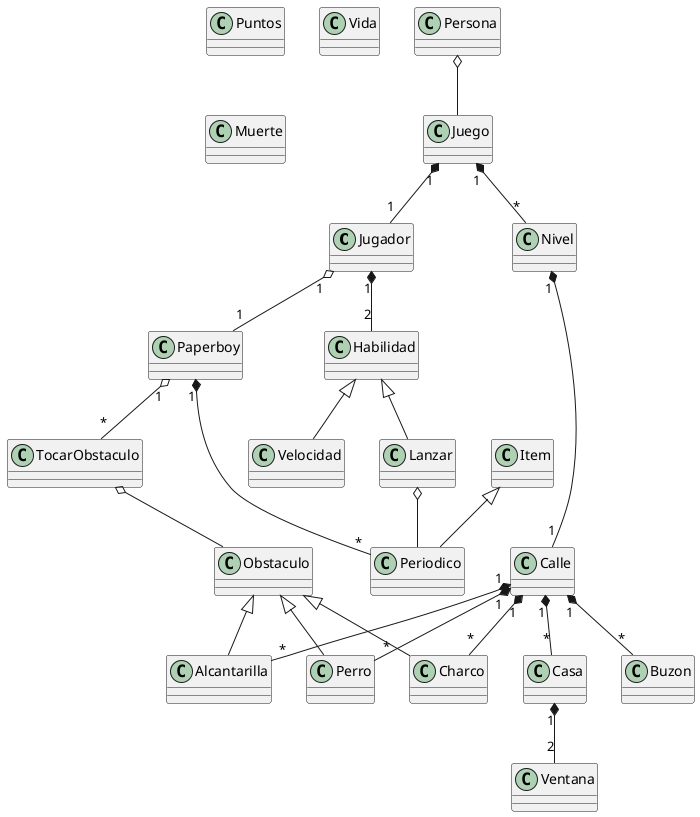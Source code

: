 @startuml Paperboy

class Jugador
class Juego

class Paperboy
class Habilidad
class Velocidad
class Lanzar
class TocarObstaculo
class Puntos
class Vida
class Muerte



class Obstaculo
class Nivel
class Calle
class Buzon
class Persona
class Alcantarilla
class Ventana
class Perro
class Charco
class Casa

class Item
class Periodico

Persona o-- Juego
Juego "1" *-- "1" Jugador
Jugador "1" o-- "1" Paperboy
Paperboy "1" *-- "*" Periodico
Jugador "1" *-- "2" Habilidad
Juego "1" *-- "*" Nivel
Paperboy "1" o-- "*" TocarObstaculo


Habilidad <|-- Lanzar
Habilidad <|-- Velocidad


Nivel "1" *-- "1" Calle
Calle "1" *-- "*" Buzon
Calle "1" *-- "*" Alcantarilla
Calle "1" *-- "*" Casa
Calle "1" *-- "*" Perro
Calle "1" *-- "*" Charco
Casa "1" *-- "2" Ventana

Obstaculo <|-- Alcantarilla
Obstaculo <|-- Perro
Obstaculo <|-- Charco
TocarObstaculo o-- Obstaculo

Item <|-- Periodico
Lanzar o-- Periodico




@enduml